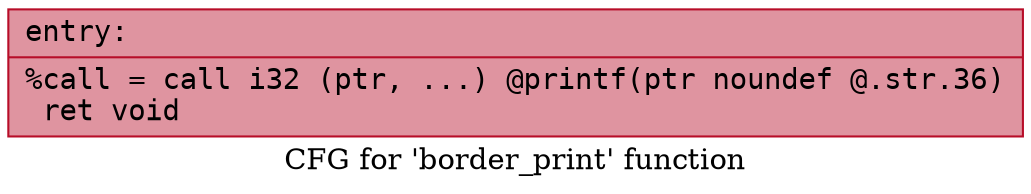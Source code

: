 digraph "CFG for 'border_print' function" {
	label="CFG for 'border_print' function";

	Node0x55c2a7fb1d40 [shape=record,color="#b70d28ff", style=filled, fillcolor="#b70d2870" fontname="Courier",label="{entry:\l|  %call = call i32 (ptr, ...) @printf(ptr noundef @.str.36)\l  ret void\l}"];
}
